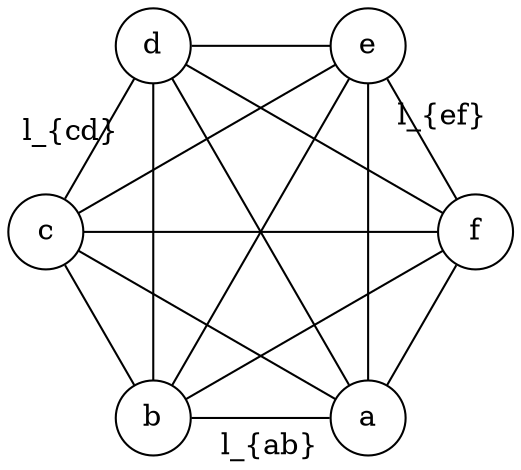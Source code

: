 graph g1 {
    node [shape = circle];
    layout="circo";
    N0 [ label = "a" ]
    N1 [ label = "f" ]
    N2 [ label = "c" ]
    N3 [ label = "d" ]
    N4 [ label = "e" ]
    N5 [ label = "b" ]

    N0 -- N5 [ headlabel = "l_{ab}" labeldistance=4 labelangle=-20 ];
    N1 -- N2 [ ];
    N2 -- N3 [ headlabel = "l_{cd}" labeldistance=4 labelangle=-20 ];
    N3 -- N4 [ ];
    N4 -- N1 [ headlabel = "l_{ef}" labeldistance=4 labelangle=-20 ];

    N0 -- N2 [ ];
    N0 -- N3 [ ];
    N0 -- N4 [ ];
    N4 -- N5 [ ];

    N1 -- N3 [ ];
    N1 -- N0 [ ];
    N1 -- N5 [ ];

    N2 -- N4 [ ];
    N2 -- N5 [ ];

    N3 -- N5 [ ];

}
